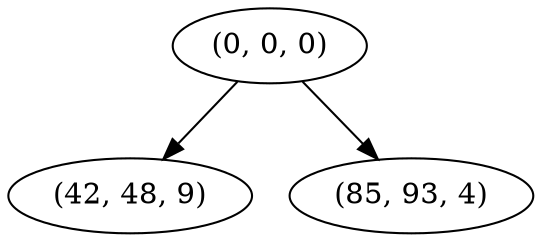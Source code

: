digraph tree {
    "(0, 0, 0)";
    "(42, 48, 9)";
    "(85, 93, 4)";
    "(0, 0, 0)" -> "(42, 48, 9)";
    "(0, 0, 0)" -> "(85, 93, 4)";
}
